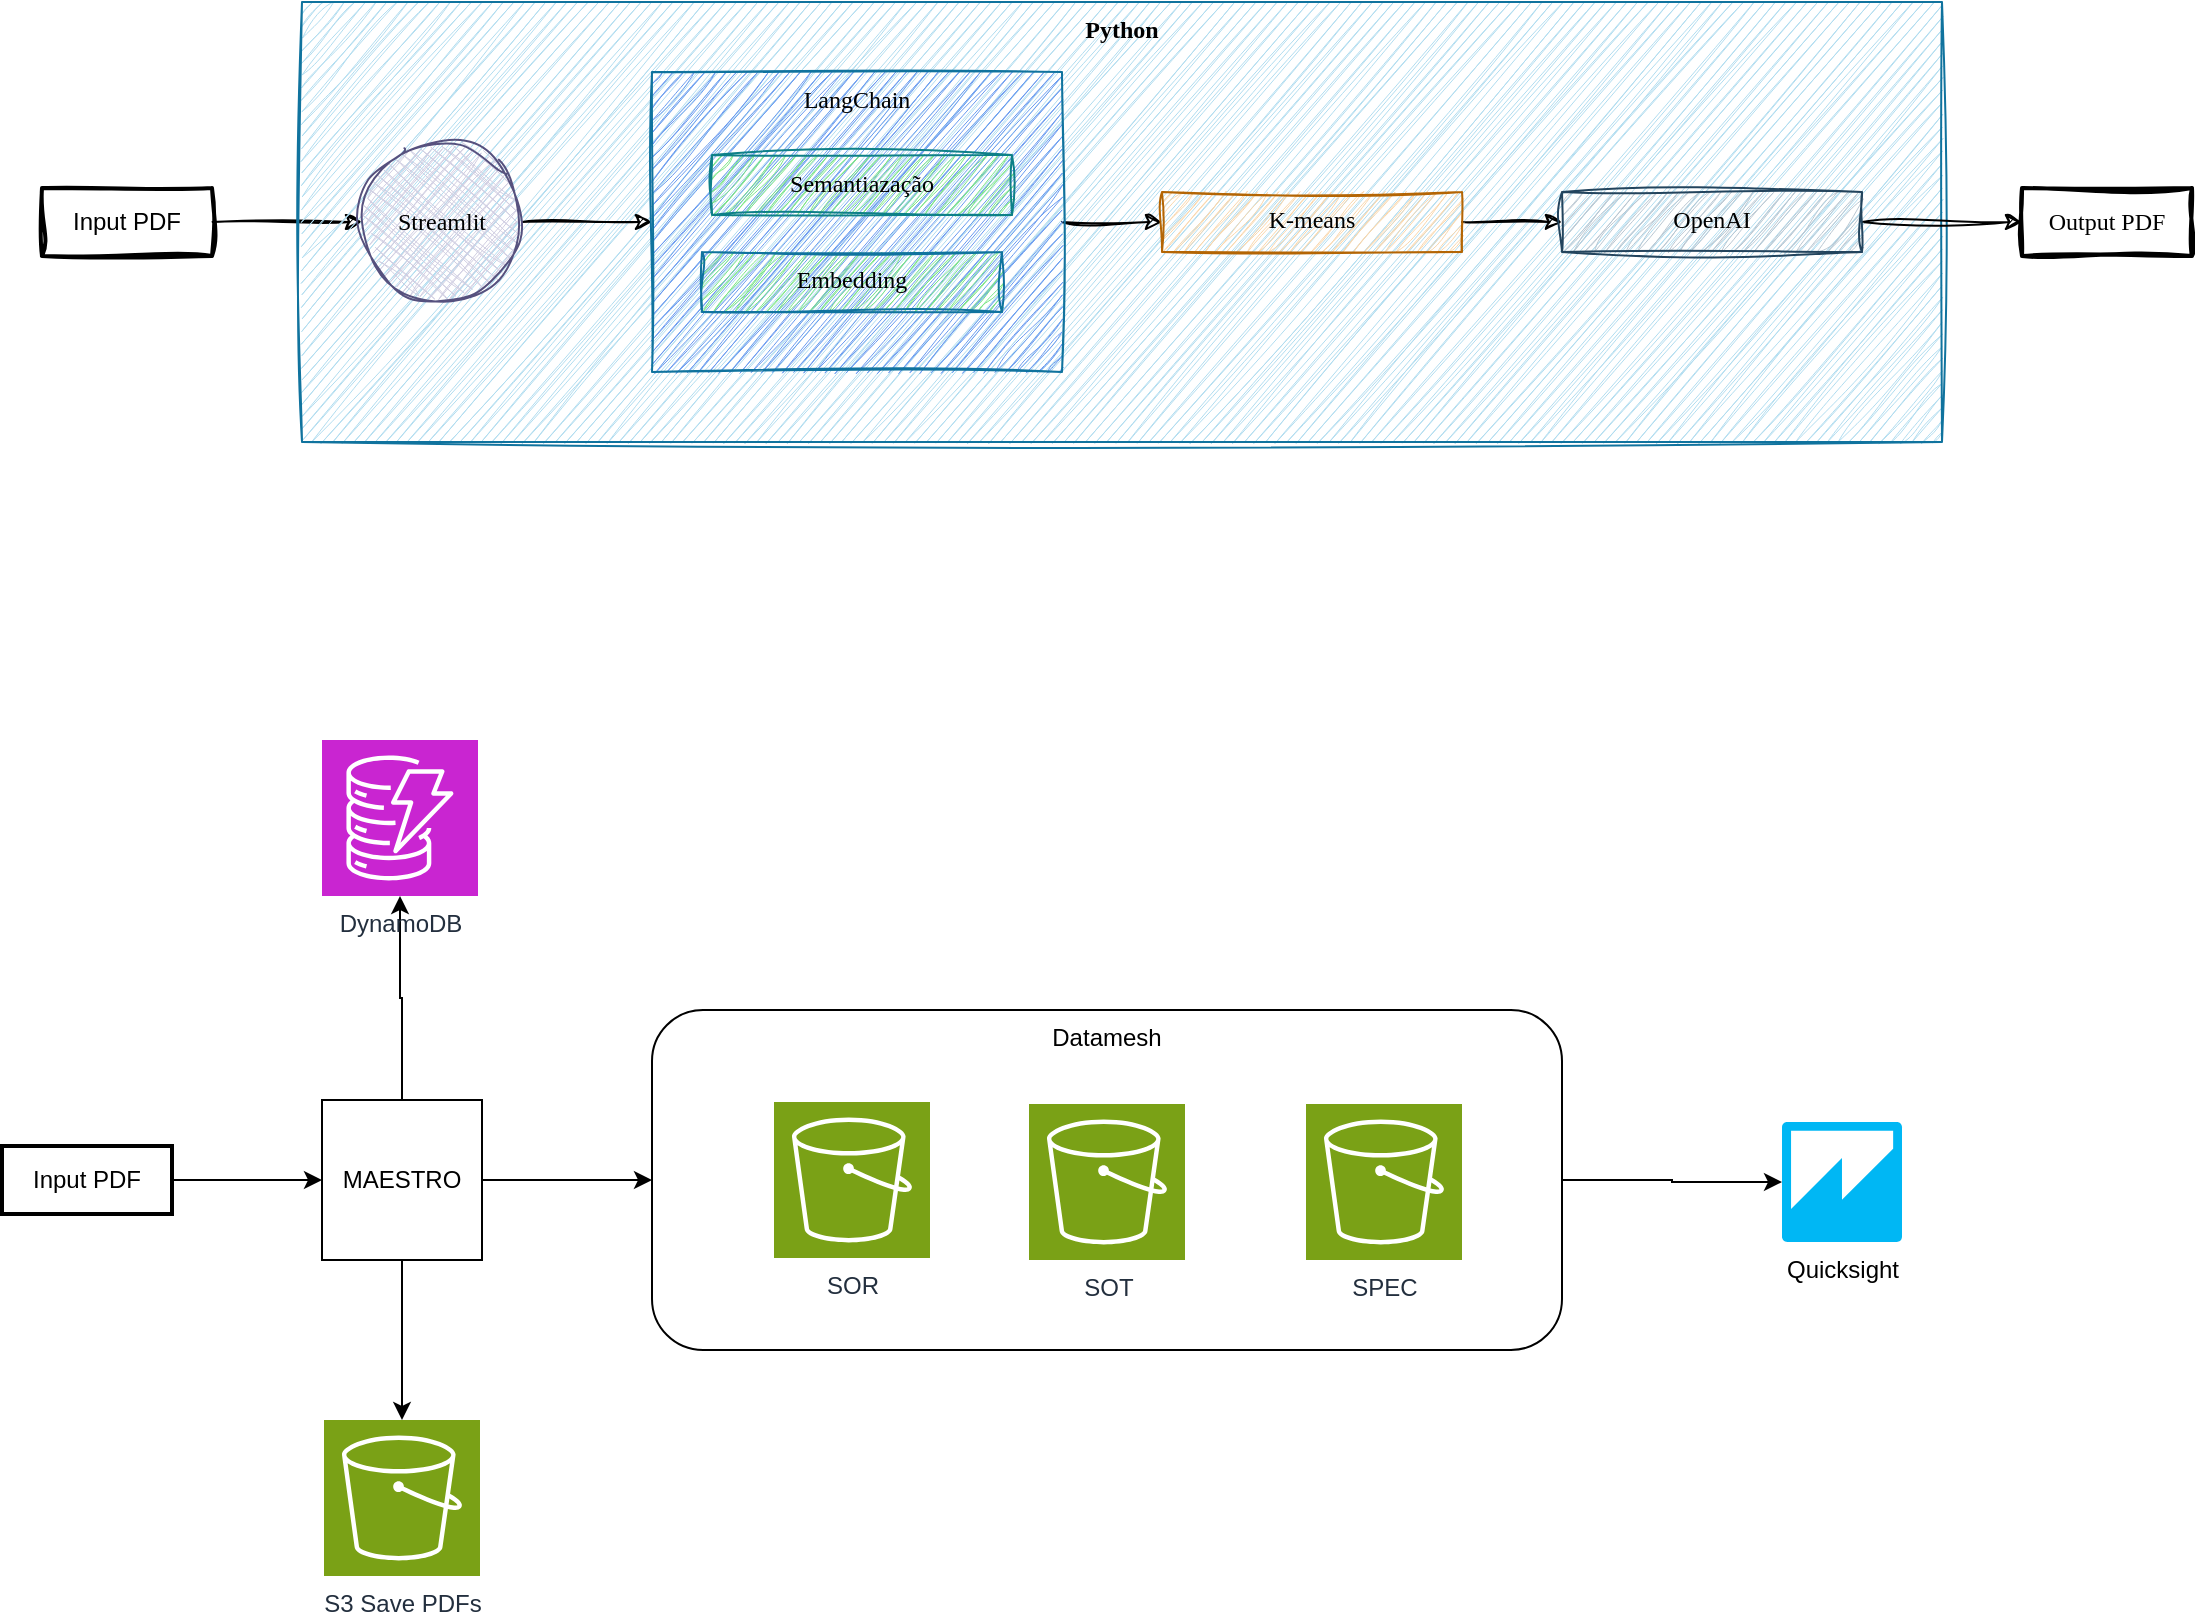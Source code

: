 <mxfile version="24.7.5">
  <diagram name="Page-1" id="1m0R-C3FG05xehfQcU_O">
    <mxGraphModel dx="2119" dy="826" grid="1" gridSize="10" guides="1" tooltips="1" connect="1" arrows="1" fold="1" page="1" pageScale="1" pageWidth="850" pageHeight="1100" math="0" shadow="0">
      <root>
        <mxCell id="0" />
        <mxCell id="1" parent="0" />
        <mxCell id="f1HkGOEVoEMTfKa-3klE-22" style="edgeStyle=orthogonalEdgeStyle;rounded=0;orthogonalLoop=1;jettySize=auto;html=1;sketch=1;curveFitting=1;jiggle=2;" parent="1" source="f1HkGOEVoEMTfKa-3klE-6" target="f1HkGOEVoEMTfKa-3klE-9" edge="1">
          <mxGeometry relative="1" as="geometry" />
        </mxCell>
        <mxCell id="f1HkGOEVoEMTfKa-3klE-6" value="Input PDF" style="whiteSpace=wrap;strokeWidth=2;sketch=1;curveFitting=1;jiggle=2;" parent="1" vertex="1">
          <mxGeometry x="-760" y="114" width="85" height="34" as="geometry" />
        </mxCell>
        <mxCell id="f1HkGOEVoEMTfKa-3klE-7" value="&lt;font style=&quot;font-size: 12px;&quot; face=&quot;Comic Sans MS&quot;&gt;&lt;b&gt;Python&lt;/b&gt;&lt;/font&gt;" style="rounded=0;whiteSpace=wrap;html=1;sketch=1;curveFitting=1;jiggle=2;fillColor=#b1ddf0;strokeColor=#10739e;verticalAlign=top;" parent="1" vertex="1">
          <mxGeometry x="-630" y="21" width="820" height="220" as="geometry" />
        </mxCell>
        <mxCell id="f1HkGOEVoEMTfKa-3klE-23" style="edgeStyle=orthogonalEdgeStyle;rounded=0;orthogonalLoop=1;jettySize=auto;html=1;entryX=0;entryY=0.5;entryDx=0;entryDy=0;sketch=1;curveFitting=1;jiggle=2;" parent="1" source="f1HkGOEVoEMTfKa-3klE-9" target="f1HkGOEVoEMTfKa-3klE-10" edge="1">
          <mxGeometry relative="1" as="geometry" />
        </mxCell>
        <mxCell id="f1HkGOEVoEMTfKa-3klE-9" value="&lt;font face=&quot;Comic Sans MS&quot;&gt;Streamlit&lt;/font&gt;" style="ellipse;whiteSpace=wrap;html=1;aspect=fixed;fillColor=#d0cee2;strokeColor=#56517e;sketch=1;curveFitting=1;jiggle=2;fillStyle=cross-hatch;" parent="1" vertex="1">
          <mxGeometry x="-600" y="91" width="80" height="80" as="geometry" />
        </mxCell>
        <mxCell id="f1HkGOEVoEMTfKa-3klE-24" style="edgeStyle=orthogonalEdgeStyle;rounded=0;orthogonalLoop=1;jettySize=auto;html=1;entryX=0;entryY=0.5;entryDx=0;entryDy=0;sketch=1;curveFitting=1;jiggle=2;" parent="1" source="f1HkGOEVoEMTfKa-3klE-10" target="f1HkGOEVoEMTfKa-3klE-19" edge="1">
          <mxGeometry relative="1" as="geometry" />
        </mxCell>
        <mxCell id="f1HkGOEVoEMTfKa-3klE-10" value="&lt;font face=&quot;Comic Sans MS&quot;&gt;LangChain&lt;/font&gt;" style="rounded=0;whiteSpace=wrap;html=1;sketch=1;curveFitting=1;jiggle=2;fillColor=#6A9BF0;strokeColor=#10739e;verticalAlign=top;fillOpacity=100;" parent="1" vertex="1">
          <mxGeometry x="-455" y="56" width="205" height="150" as="geometry" />
        </mxCell>
        <mxCell id="f1HkGOEVoEMTfKa-3klE-11" value="&lt;font face=&quot;Comic Sans MS&quot;&gt;Semantiazação&lt;/font&gt;" style="rounded=0;whiteSpace=wrap;html=1;sketch=1;curveFitting=1;jiggle=2;fillColor=#7AE685;strokeColor=#0e8088;verticalAlign=top;" parent="1" vertex="1">
          <mxGeometry x="-425" y="97.5" width="150" height="30" as="geometry" />
        </mxCell>
        <mxCell id="f1HkGOEVoEMTfKa-3klE-12" value="&lt;font face=&quot;Comic Sans MS&quot;&gt;Embedding&lt;/font&gt;" style="rounded=0;whiteSpace=wrap;html=1;sketch=1;curveFitting=1;jiggle=2;fillColor=#7AE685;strokeColor=#10739e;verticalAlign=top;" parent="1" vertex="1">
          <mxGeometry x="-430" y="146" width="150" height="30" as="geometry" />
        </mxCell>
        <mxCell id="f1HkGOEVoEMTfKa-3klE-25" style="edgeStyle=orthogonalEdgeStyle;rounded=0;orthogonalLoop=1;jettySize=auto;html=1;sketch=1;curveFitting=1;jiggle=2;" parent="1" source="f1HkGOEVoEMTfKa-3klE-19" target="f1HkGOEVoEMTfKa-3klE-20" edge="1">
          <mxGeometry relative="1" as="geometry" />
        </mxCell>
        <mxCell id="f1HkGOEVoEMTfKa-3klE-19" value="&lt;font face=&quot;Comic Sans MS&quot;&gt;K-means&lt;/font&gt;" style="rounded=0;whiteSpace=wrap;html=1;sketch=1;curveFitting=1;jiggle=2;fillColor=#fad7ac;strokeColor=#b46504;verticalAlign=top;" parent="1" vertex="1">
          <mxGeometry x="-200" y="116" width="150" height="30" as="geometry" />
        </mxCell>
        <mxCell id="f1HkGOEVoEMTfKa-3klE-27" style="edgeStyle=orthogonalEdgeStyle;rounded=0;orthogonalLoop=1;jettySize=auto;html=1;sketch=1;curveFitting=1;jiggle=2;" parent="1" source="f1HkGOEVoEMTfKa-3klE-20" target="f1HkGOEVoEMTfKa-3klE-26" edge="1">
          <mxGeometry relative="1" as="geometry" />
        </mxCell>
        <mxCell id="f1HkGOEVoEMTfKa-3klE-20" value="&lt;font face=&quot;Comic Sans MS&quot;&gt;OpenAI&lt;/font&gt;" style="rounded=0;whiteSpace=wrap;html=1;sketch=1;curveFitting=1;jiggle=2;fillColor=#bac8d3;strokeColor=#23445d;verticalAlign=top;" parent="1" vertex="1">
          <mxGeometry y="116" width="150" height="30" as="geometry" />
        </mxCell>
        <mxCell id="f1HkGOEVoEMTfKa-3klE-26" value="Output PDF" style="whiteSpace=wrap;strokeWidth=2;sketch=1;curveFitting=1;jiggle=2;fontFamily=Comic Sans MS;" parent="1" vertex="1">
          <mxGeometry x="230" y="114" width="85" height="34" as="geometry" />
        </mxCell>
        <mxCell id="f1HkGOEVoEMTfKa-3klE-28" style="edgeStyle=orthogonalEdgeStyle;rounded=0;orthogonalLoop=1;jettySize=auto;html=1;shadow=0;" parent="1" source="f1HkGOEVoEMTfKa-3klE-29" edge="1">
          <mxGeometry relative="1" as="geometry">
            <mxPoint x="-620" y="610" as="targetPoint" />
          </mxGeometry>
        </mxCell>
        <mxCell id="f1HkGOEVoEMTfKa-3klE-29" value="Input PDF" style="whiteSpace=wrap;strokeWidth=2;shadow=0;" parent="1" vertex="1">
          <mxGeometry x="-780" y="593" width="85" height="34" as="geometry" />
        </mxCell>
        <mxCell id="f1HkGOEVoEMTfKa-3klE-47" style="edgeStyle=orthogonalEdgeStyle;rounded=0;orthogonalLoop=1;jettySize=auto;html=1;" parent="1" source="f1HkGOEVoEMTfKa-3klE-42" target="f1HkGOEVoEMTfKa-3klE-46" edge="1">
          <mxGeometry relative="1" as="geometry" />
        </mxCell>
        <mxCell id="f1HkGOEVoEMTfKa-3klE-48" style="edgeStyle=orthogonalEdgeStyle;rounded=0;orthogonalLoop=1;jettySize=auto;html=1;" parent="1" source="f1HkGOEVoEMTfKa-3klE-42" target="f1HkGOEVoEMTfKa-3klE-43" edge="1">
          <mxGeometry relative="1" as="geometry" />
        </mxCell>
        <mxCell id="f1HkGOEVoEMTfKa-3klE-53" style="edgeStyle=orthogonalEdgeStyle;rounded=0;orthogonalLoop=1;jettySize=auto;html=1;entryX=0;entryY=0.5;entryDx=0;entryDy=0;" parent="1" source="f1HkGOEVoEMTfKa-3klE-42" target="f1HkGOEVoEMTfKa-3klE-49" edge="1">
          <mxGeometry relative="1" as="geometry" />
        </mxCell>
        <mxCell id="f1HkGOEVoEMTfKa-3klE-42" value="MAESTRO" style="whiteSpace=wrap;html=1;aspect=fixed;" parent="1" vertex="1">
          <mxGeometry x="-620" y="570" width="80" height="80" as="geometry" />
        </mxCell>
        <mxCell id="f1HkGOEVoEMTfKa-3klE-43" value="S3 Save PDFs" style="sketch=0;points=[[0,0,0],[0.25,0,0],[0.5,0,0],[0.75,0,0],[1,0,0],[0,1,0],[0.25,1,0],[0.5,1,0],[0.75,1,0],[1,1,0],[0,0.25,0],[0,0.5,0],[0,0.75,0],[1,0.25,0],[1,0.5,0],[1,0.75,0]];outlineConnect=0;fontColor=#232F3E;fillColor=#7AA116;strokeColor=#ffffff;dashed=0;verticalLabelPosition=bottom;verticalAlign=top;align=center;html=1;fontSize=12;fontStyle=0;aspect=fixed;shape=mxgraph.aws4.resourceIcon;resIcon=mxgraph.aws4.s3;" parent="1" vertex="1">
          <mxGeometry x="-619" y="730" width="78" height="78" as="geometry" />
        </mxCell>
        <mxCell id="f1HkGOEVoEMTfKa-3klE-46" value="DynamoDB" style="sketch=0;points=[[0,0,0],[0.25,0,0],[0.5,0,0],[0.75,0,0],[1,0,0],[0,1,0],[0.25,1,0],[0.5,1,0],[0.75,1,0],[1,1,0],[0,0.25,0],[0,0.5,0],[0,0.75,0],[1,0.25,0],[1,0.5,0],[1,0.75,0]];outlineConnect=0;fontColor=#232F3E;fillColor=#C925D1;strokeColor=#ffffff;dashed=0;verticalLabelPosition=bottom;verticalAlign=top;align=center;html=1;fontSize=12;fontStyle=0;aspect=fixed;shape=mxgraph.aws4.resourceIcon;resIcon=mxgraph.aws4.dynamodb;" parent="1" vertex="1">
          <mxGeometry x="-620" y="390" width="78" height="78" as="geometry" />
        </mxCell>
        <mxCell id="f1HkGOEVoEMTfKa-3klE-55" style="edgeStyle=orthogonalEdgeStyle;rounded=0;orthogonalLoop=1;jettySize=auto;html=1;" parent="1" source="f1HkGOEVoEMTfKa-3klE-49" target="f1HkGOEVoEMTfKa-3klE-54" edge="1">
          <mxGeometry relative="1" as="geometry" />
        </mxCell>
        <mxCell id="f1HkGOEVoEMTfKa-3klE-49" value="Datamesh" style="rounded=1;whiteSpace=wrap;html=1;verticalAlign=top;" parent="1" vertex="1">
          <mxGeometry x="-455" y="525" width="455" height="170" as="geometry" />
        </mxCell>
        <mxCell id="f1HkGOEVoEMTfKa-3klE-50" value="SOR" style="sketch=0;points=[[0,0,0],[0.25,0,0],[0.5,0,0],[0.75,0,0],[1,0,0],[0,1,0],[0.25,1,0],[0.5,1,0],[0.75,1,0],[1,1,0],[0,0.25,0],[0,0.5,0],[0,0.75,0],[1,0.25,0],[1,0.5,0],[1,0.75,0]];outlineConnect=0;fontColor=#232F3E;fillColor=#7AA116;strokeColor=#ffffff;dashed=0;verticalLabelPosition=bottom;verticalAlign=top;align=center;html=1;fontSize=12;fontStyle=0;aspect=fixed;shape=mxgraph.aws4.resourceIcon;resIcon=mxgraph.aws4.s3;" parent="1" vertex="1">
          <mxGeometry x="-394" y="571" width="78" height="78" as="geometry" />
        </mxCell>
        <mxCell id="f1HkGOEVoEMTfKa-3klE-51" value="SOT" style="sketch=0;points=[[0,0,0],[0.25,0,0],[0.5,0,0],[0.75,0,0],[1,0,0],[0,1,0],[0.25,1,0],[0.5,1,0],[0.75,1,0],[1,1,0],[0,0.25,0],[0,0.5,0],[0,0.75,0],[1,0.25,0],[1,0.5,0],[1,0.75,0]];outlineConnect=0;fontColor=#232F3E;fillColor=#7AA116;strokeColor=#ffffff;dashed=0;verticalLabelPosition=bottom;verticalAlign=top;align=center;html=1;fontSize=12;fontStyle=0;aspect=fixed;shape=mxgraph.aws4.resourceIcon;resIcon=mxgraph.aws4.s3;" parent="1" vertex="1">
          <mxGeometry x="-266.5" y="572" width="78" height="78" as="geometry" />
        </mxCell>
        <mxCell id="f1HkGOEVoEMTfKa-3klE-52" value="SPEC" style="sketch=0;points=[[0,0,0],[0.25,0,0],[0.5,0,0],[0.75,0,0],[1,0,0],[0,1,0],[0.25,1,0],[0.5,1,0],[0.75,1,0],[1,1,0],[0,0.25,0],[0,0.5,0],[0,0.75,0],[1,0.25,0],[1,0.5,0],[1,0.75,0]];outlineConnect=0;fontColor=#232F3E;fillColor=#7AA116;strokeColor=#ffffff;dashed=0;verticalLabelPosition=bottom;verticalAlign=top;align=center;html=1;fontSize=12;fontStyle=0;aspect=fixed;shape=mxgraph.aws4.resourceIcon;resIcon=mxgraph.aws4.s3;" parent="1" vertex="1">
          <mxGeometry x="-128" y="572" width="78" height="78" as="geometry" />
        </mxCell>
        <mxCell id="f1HkGOEVoEMTfKa-3klE-54" value="Quicksight" style="outlineConnect=0;dashed=0;verticalLabelPosition=bottom;verticalAlign=top;align=center;html=1;shape=mxgraph.aws3.quicksight;fillColor=#00B7F4;gradientColor=none;" parent="1" vertex="1">
          <mxGeometry x="110" y="581" width="60" height="60" as="geometry" />
        </mxCell>
      </root>
    </mxGraphModel>
  </diagram>
</mxfile>
